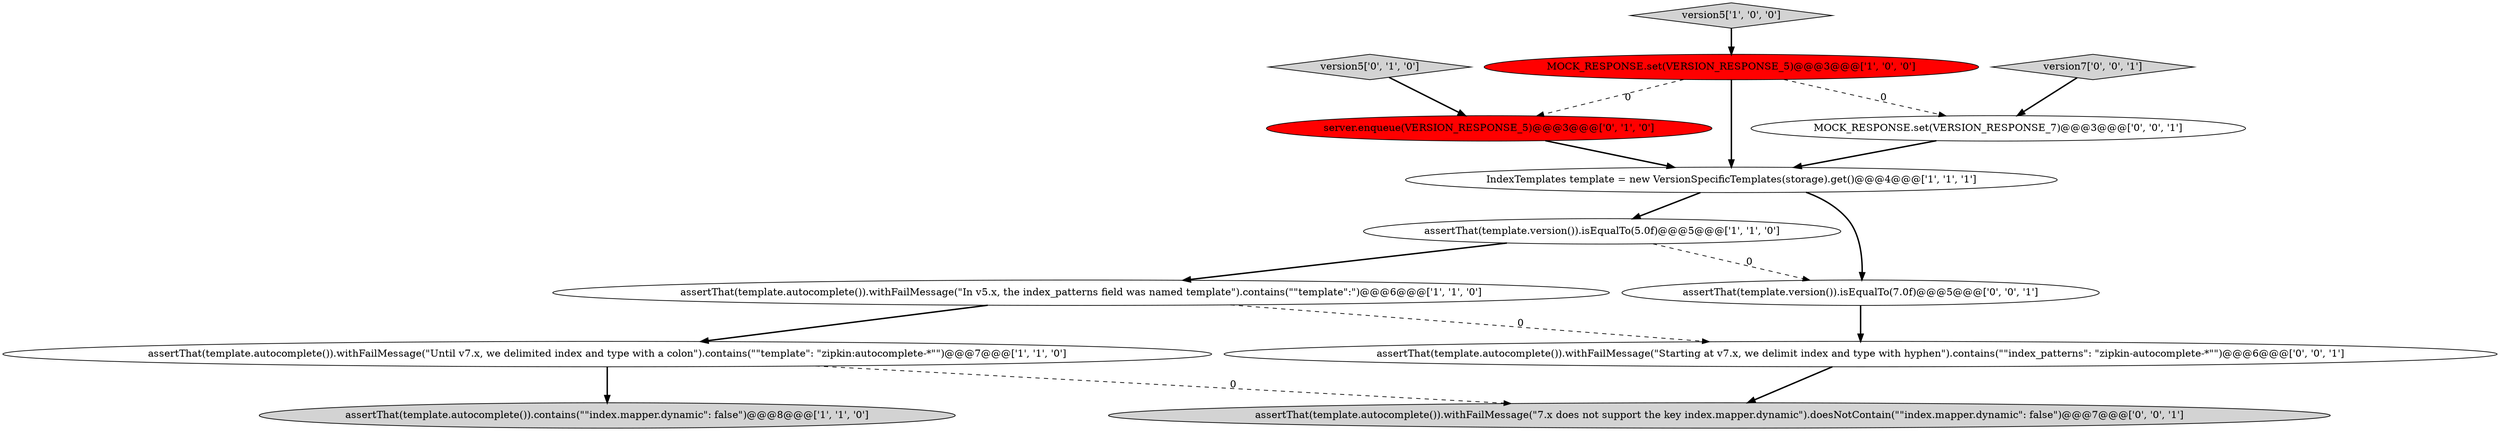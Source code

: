 digraph {
2 [style = filled, label = "assertThat(template.autocomplete()).contains(\"\"index.mapper.dynamic\": false\")@@@8@@@['1', '1', '0']", fillcolor = lightgray, shape = ellipse image = "AAA0AAABBB1BBB"];
6 [style = filled, label = "IndexTemplates template = new VersionSpecificTemplates(storage).get()@@@4@@@['1', '1', '1']", fillcolor = white, shape = ellipse image = "AAA0AAABBB1BBB"];
4 [style = filled, label = "assertThat(template.autocomplete()).withFailMessage(\"In v5.x, the index_patterns field was named template\").contains(\"\"template\":\")@@@6@@@['1', '1', '0']", fillcolor = white, shape = ellipse image = "AAA0AAABBB1BBB"];
11 [style = filled, label = "assertThat(template.autocomplete()).withFailMessage(\"7.x does not support the key index.mapper.dynamic\").doesNotContain(\"\"index.mapper.dynamic\": false\")@@@7@@@['0', '0', '1']", fillcolor = lightgray, shape = ellipse image = "AAA0AAABBB3BBB"];
8 [style = filled, label = "version5['0', '1', '0']", fillcolor = lightgray, shape = diamond image = "AAA0AAABBB2BBB"];
1 [style = filled, label = "MOCK_RESPONSE.set(VERSION_RESPONSE_5)@@@3@@@['1', '0', '0']", fillcolor = red, shape = ellipse image = "AAA1AAABBB1BBB"];
13 [style = filled, label = "assertThat(template.autocomplete()).withFailMessage(\"Starting at v7.x, we delimit index and type with hyphen\").contains(\"\"index_patterns\": \"zipkin-autocomplete-*\"\")@@@6@@@['0', '0', '1']", fillcolor = white, shape = ellipse image = "AAA0AAABBB3BBB"];
0 [style = filled, label = "assertThat(template.version()).isEqualTo(5.0f)@@@5@@@['1', '1', '0']", fillcolor = white, shape = ellipse image = "AAA0AAABBB1BBB"];
9 [style = filled, label = "version7['0', '0', '1']", fillcolor = lightgray, shape = diamond image = "AAA0AAABBB3BBB"];
3 [style = filled, label = "assertThat(template.autocomplete()).withFailMessage(\"Until v7.x, we delimited index and type with a colon\").contains(\"\"template\": \"zipkin:autocomplete-*\"\")@@@7@@@['1', '1', '0']", fillcolor = white, shape = ellipse image = "AAA0AAABBB1BBB"];
12 [style = filled, label = "assertThat(template.version()).isEqualTo(7.0f)@@@5@@@['0', '0', '1']", fillcolor = white, shape = ellipse image = "AAA0AAABBB3BBB"];
5 [style = filled, label = "version5['1', '0', '0']", fillcolor = lightgray, shape = diamond image = "AAA0AAABBB1BBB"];
7 [style = filled, label = "server.enqueue(VERSION_RESPONSE_5)@@@3@@@['0', '1', '0']", fillcolor = red, shape = ellipse image = "AAA1AAABBB2BBB"];
10 [style = filled, label = "MOCK_RESPONSE.set(VERSION_RESPONSE_7)@@@3@@@['0', '0', '1']", fillcolor = white, shape = ellipse image = "AAA0AAABBB3BBB"];
8->7 [style = bold, label=""];
12->13 [style = bold, label=""];
4->3 [style = bold, label=""];
5->1 [style = bold, label=""];
1->6 [style = bold, label=""];
6->0 [style = bold, label=""];
1->10 [style = dashed, label="0"];
9->10 [style = bold, label=""];
3->2 [style = bold, label=""];
1->7 [style = dashed, label="0"];
0->12 [style = dashed, label="0"];
4->13 [style = dashed, label="0"];
0->4 [style = bold, label=""];
13->11 [style = bold, label=""];
10->6 [style = bold, label=""];
3->11 [style = dashed, label="0"];
7->6 [style = bold, label=""];
6->12 [style = bold, label=""];
}
